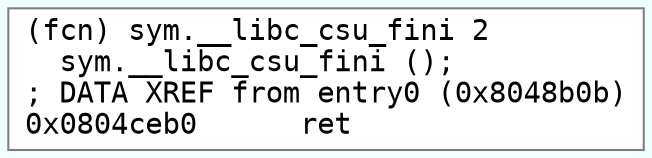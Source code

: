 digraph code {
	graph [bgcolor=azure fontsize=8 fontname="Courier" splines="ortho"];
	node [fillcolor=gray style=filled shape=box];
	edge [arrowhead="normal"];
	"0x0804ceb0" [URL="sym.__libc_csu_fini/0x0804ceb0", fillcolor="white",color="#7f7f7f", fontname="Courier",label="(fcn) sym.__libc_csu_fini 2\l  sym.__libc_csu_fini ();\l; DATA XREF from entry0 (0x8048b0b)\l0x0804ceb0      ret\l"]
}
